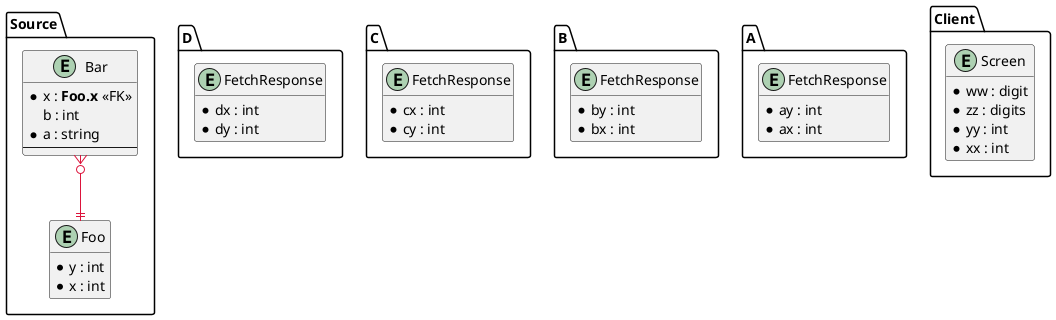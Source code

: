 @startuml
skinparam component {
  BackgroundColor FloralWhite
  BorderColor Black
  ArrowColor Crimson
}
skinparam stereotypeCBackgroundColor Orchid
hide methods

entity Source.Bar {
  * x : **Foo.x** <<FK>>
}

entity Source.Bar {
  b : int
}

entity Source.Bar {
  * a : string
  --
}

entity D.FetchResponse {
  * dx : int
}

entity D.FetchResponse {
  * dy : int
}

entity C.FetchResponse {
  * cx : int
}

entity B.FetchResponse {
  * by : int
}

entity B.FetchResponse {
  * bx : int
}

entity A.FetchResponse {
  * ay : int
}

entity A.FetchResponse {
  * ax : int
}

entity C.FetchResponse {
  * cy : int
}

entity Source.Foo {
  * y : int
}

entity Source.Foo {
  * x : int
}

entity Client.Screen {
  * ww : digit
}

entity Client.Screen {
  * zz : digits
}

entity Client.Screen {
  * yy : int
}

entity Client.Screen {
  * xx : int
}

Source.Bar             }o--|| Source.Foo
















@enduml
